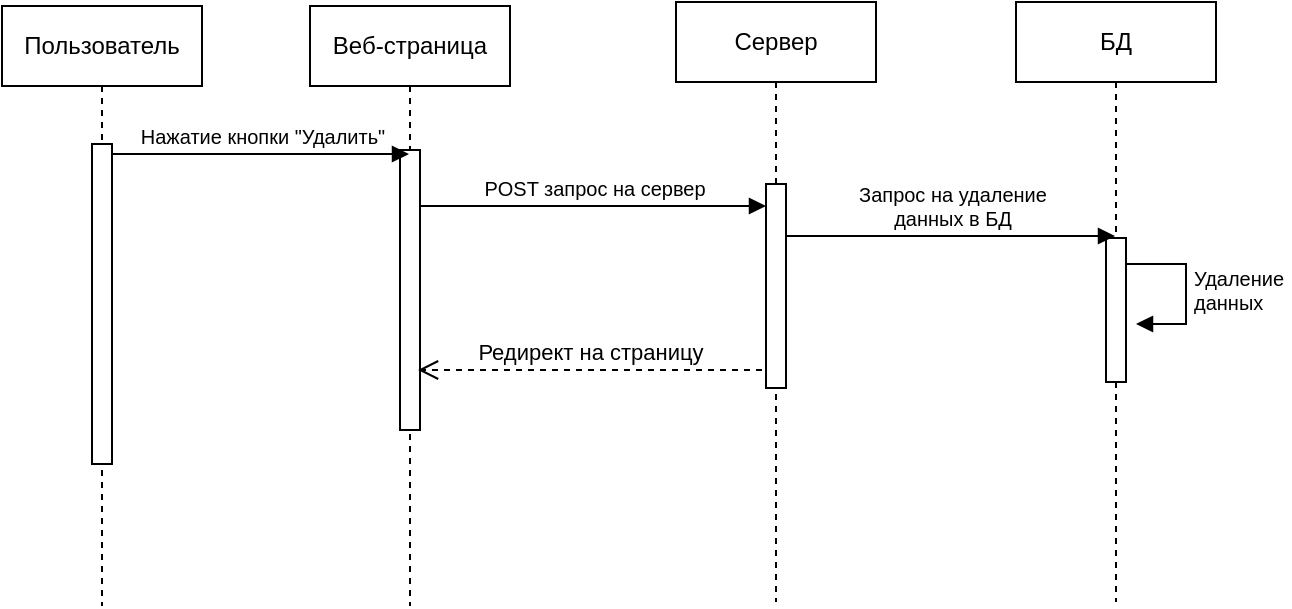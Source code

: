 <mxfile version="24.8.4">
  <diagram name="Страница — 1" id="0omzsbjuBxBDqFUUrIzj">
    <mxGraphModel dx="1050" dy="567" grid="0" gridSize="10" guides="1" tooltips="1" connect="1" arrows="1" fold="1" page="0" pageScale="1" pageWidth="827" pageHeight="1169" math="0" shadow="0">
      <root>
        <mxCell id="0" />
        <mxCell id="1" parent="0" />
        <mxCell id="mkMVmMDRS5FGAci4W-sD-1" value="Веб-страница" style="shape=umlLifeline;perimeter=lifelinePerimeter;whiteSpace=wrap;html=1;container=1;dropTarget=0;collapsible=0;recursiveResize=0;outlineConnect=0;portConstraint=eastwest;newEdgeStyle={&quot;edgeStyle&quot;:&quot;elbowEdgeStyle&quot;,&quot;elbow&quot;:&quot;vertical&quot;,&quot;curved&quot;:0,&quot;rounded&quot;:0};" vertex="1" parent="1">
          <mxGeometry x="316" y="40" width="100" height="300" as="geometry" />
        </mxCell>
        <mxCell id="mkMVmMDRS5FGAci4W-sD-2" value="" style="html=1;points=[[0,0,0,0,5],[0,1,0,0,-5],[1,0,0,0,5],[1,1,0,0,-5]];perimeter=orthogonalPerimeter;outlineConnect=0;targetShapes=umlLifeline;portConstraint=eastwest;newEdgeStyle={&quot;curved&quot;:0,&quot;rounded&quot;:0};" vertex="1" parent="mkMVmMDRS5FGAci4W-sD-1">
          <mxGeometry x="45" y="72" width="10" height="140" as="geometry" />
        </mxCell>
        <mxCell id="mkMVmMDRS5FGAci4W-sD-3" value="БД" style="shape=umlLifeline;perimeter=lifelinePerimeter;whiteSpace=wrap;html=1;container=1;dropTarget=0;collapsible=0;recursiveResize=0;outlineConnect=0;portConstraint=eastwest;newEdgeStyle={&quot;edgeStyle&quot;:&quot;elbowEdgeStyle&quot;,&quot;elbow&quot;:&quot;vertical&quot;,&quot;curved&quot;:0,&quot;rounded&quot;:0};" vertex="1" parent="1">
          <mxGeometry x="669" y="38" width="100" height="300" as="geometry" />
        </mxCell>
        <mxCell id="mkMVmMDRS5FGAci4W-sD-4" value="" style="html=1;points=[[0,0,0,0,5],[0,1,0,0,-5],[1,0,0,0,5],[1,1,0,0,-5]];perimeter=orthogonalPerimeter;outlineConnect=0;targetShapes=umlLifeline;portConstraint=eastwest;newEdgeStyle={&quot;curved&quot;:0,&quot;rounded&quot;:0};" vertex="1" parent="mkMVmMDRS5FGAci4W-sD-3">
          <mxGeometry x="45" y="118" width="10" height="72" as="geometry" />
        </mxCell>
        <mxCell id="mkMVmMDRS5FGAci4W-sD-5" value="Удаление&amp;nbsp;&lt;div style=&quot;font-size: 10px;&quot;&gt;данных&lt;/div&gt;" style="html=1;align=left;spacingLeft=2;endArrow=block;rounded=0;edgeStyle=orthogonalEdgeStyle;curved=0;rounded=0;fontSize=10;" edge="1" parent="mkMVmMDRS5FGAci4W-sD-3">
          <mxGeometry relative="1" as="geometry">
            <mxPoint x="55" y="131" as="sourcePoint" />
            <Array as="points">
              <mxPoint x="85" y="161" />
            </Array>
            <mxPoint x="60" y="161" as="targetPoint" />
          </mxGeometry>
        </mxCell>
        <mxCell id="mkMVmMDRS5FGAci4W-sD-6" value="Сервер" style="shape=umlLifeline;perimeter=lifelinePerimeter;whiteSpace=wrap;html=1;container=1;dropTarget=0;collapsible=0;recursiveResize=0;outlineConnect=0;portConstraint=eastwest;newEdgeStyle={&quot;edgeStyle&quot;:&quot;elbowEdgeStyle&quot;,&quot;elbow&quot;:&quot;vertical&quot;,&quot;curved&quot;:0,&quot;rounded&quot;:0};" vertex="1" parent="1">
          <mxGeometry x="499" y="38" width="100" height="300" as="geometry" />
        </mxCell>
        <mxCell id="mkMVmMDRS5FGAci4W-sD-7" value="" style="html=1;points=[[0,0,0,0,5],[0,1,0,0,-5],[1,0,0,0,5],[1,1,0,0,-5]];perimeter=orthogonalPerimeter;outlineConnect=0;targetShapes=umlLifeline;portConstraint=eastwest;newEdgeStyle={&quot;curved&quot;:0,&quot;rounded&quot;:0};" vertex="1" parent="mkMVmMDRS5FGAci4W-sD-6">
          <mxGeometry x="45" y="91" width="10" height="102" as="geometry" />
        </mxCell>
        <mxCell id="mkMVmMDRS5FGAci4W-sD-9" value="Пользователь" style="shape=umlLifeline;perimeter=lifelinePerimeter;whiteSpace=wrap;html=1;container=1;dropTarget=0;collapsible=0;recursiveResize=0;outlineConnect=0;portConstraint=eastwest;newEdgeStyle={&quot;curved&quot;:0,&quot;rounded&quot;:0};" vertex="1" parent="1">
          <mxGeometry x="162" y="40" width="100" height="300" as="geometry" />
        </mxCell>
        <mxCell id="mkMVmMDRS5FGAci4W-sD-10" value="" style="html=1;points=[[0,0,0,0,5],[0,1,0,0,-5],[1,0,0,0,5],[1,1,0,0,-5]];perimeter=orthogonalPerimeter;outlineConnect=0;targetShapes=umlLifeline;portConstraint=eastwest;newEdgeStyle={&quot;curved&quot;:0,&quot;rounded&quot;:0};" vertex="1" parent="mkMVmMDRS5FGAci4W-sD-9">
          <mxGeometry x="45" y="69" width="10" height="160" as="geometry" />
        </mxCell>
        <mxCell id="mkMVmMDRS5FGAci4W-sD-11" value="Нажатие кнопки &quot;Удалить&quot;" style="html=1;verticalAlign=bottom;startArrow=none;startFill=0;endArrow=block;startSize=8;curved=0;rounded=0;exitX=1;exitY=0;exitDx=0;exitDy=5;exitPerimeter=0;fontSize=10;" edge="1" parent="1" source="mkMVmMDRS5FGAci4W-sD-10" target="mkMVmMDRS5FGAci4W-sD-1">
          <mxGeometry width="60" relative="1" as="geometry">
            <mxPoint x="263" y="167" as="sourcePoint" />
            <mxPoint x="323" y="167" as="targetPoint" />
          </mxGeometry>
        </mxCell>
        <mxCell id="mkMVmMDRS5FGAci4W-sD-12" value="POST запрос на сервер" style="html=1;verticalAlign=bottom;startArrow=none;startFill=0;endArrow=block;startSize=8;curved=0;rounded=0;fontSize=10;" edge="1" parent="1" target="mkMVmMDRS5FGAci4W-sD-7">
          <mxGeometry width="60" relative="1" as="geometry">
            <mxPoint x="371" y="140" as="sourcePoint" />
            <mxPoint x="539" y="140" as="targetPoint" />
          </mxGeometry>
        </mxCell>
        <mxCell id="mkMVmMDRS5FGAci4W-sD-13" value="Запрос на удаление&lt;div&gt;данных в БД&lt;/div&gt;" style="html=1;verticalAlign=bottom;startArrow=none;startFill=0;endArrow=block;startSize=8;curved=0;rounded=0;fontSize=10;" edge="1" parent="1">
          <mxGeometry width="60" relative="1" as="geometry">
            <mxPoint x="554" y="155" as="sourcePoint" />
            <mxPoint x="718.5" y="155" as="targetPoint" />
          </mxGeometry>
        </mxCell>
        <mxCell id="mkMVmMDRS5FGAci4W-sD-14" value="Редирект на страницу" style="html=1;verticalAlign=bottom;endArrow=open;dashed=1;endSize=8;curved=0;rounded=0;" edge="1" parent="1">
          <mxGeometry relative="1" as="geometry">
            <mxPoint x="542" y="222" as="sourcePoint" />
            <mxPoint x="370" y="222" as="targetPoint" />
          </mxGeometry>
        </mxCell>
      </root>
    </mxGraphModel>
  </diagram>
</mxfile>
